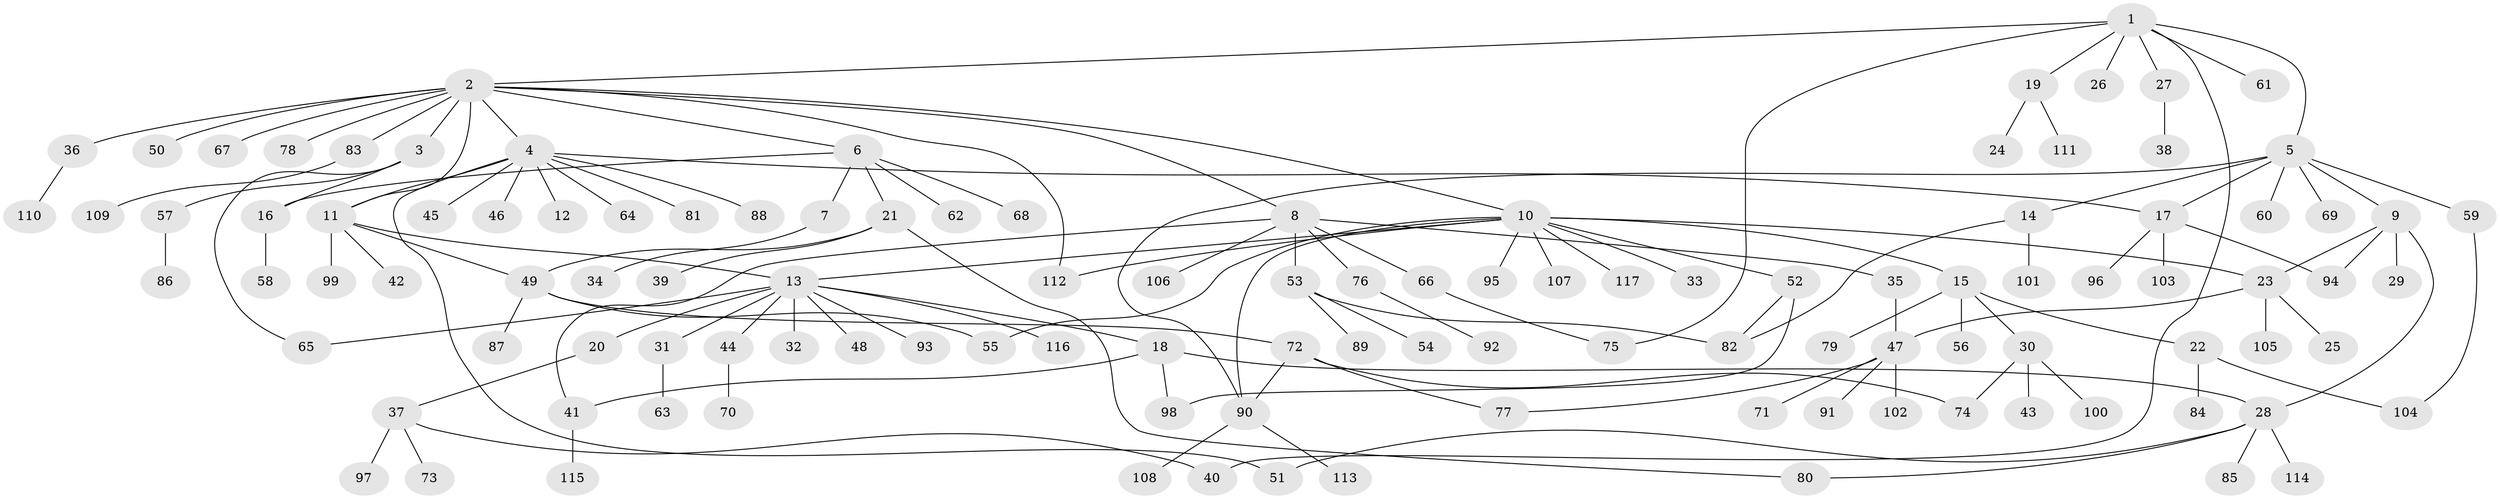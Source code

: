 // Generated by graph-tools (version 1.1) at 2025/26/03/09/25 03:26:04]
// undirected, 117 vertices, 141 edges
graph export_dot {
graph [start="1"]
  node [color=gray90,style=filled];
  1;
  2;
  3;
  4;
  5;
  6;
  7;
  8;
  9;
  10;
  11;
  12;
  13;
  14;
  15;
  16;
  17;
  18;
  19;
  20;
  21;
  22;
  23;
  24;
  25;
  26;
  27;
  28;
  29;
  30;
  31;
  32;
  33;
  34;
  35;
  36;
  37;
  38;
  39;
  40;
  41;
  42;
  43;
  44;
  45;
  46;
  47;
  48;
  49;
  50;
  51;
  52;
  53;
  54;
  55;
  56;
  57;
  58;
  59;
  60;
  61;
  62;
  63;
  64;
  65;
  66;
  67;
  68;
  69;
  70;
  71;
  72;
  73;
  74;
  75;
  76;
  77;
  78;
  79;
  80;
  81;
  82;
  83;
  84;
  85;
  86;
  87;
  88;
  89;
  90;
  91;
  92;
  93;
  94;
  95;
  96;
  97;
  98;
  99;
  100;
  101;
  102;
  103;
  104;
  105;
  106;
  107;
  108;
  109;
  110;
  111;
  112;
  113;
  114;
  115;
  116;
  117;
  1 -- 2;
  1 -- 5;
  1 -- 19;
  1 -- 26;
  1 -- 27;
  1 -- 40;
  1 -- 61;
  1 -- 75;
  2 -- 3;
  2 -- 4;
  2 -- 6;
  2 -- 8;
  2 -- 10;
  2 -- 11;
  2 -- 36;
  2 -- 50;
  2 -- 67;
  2 -- 78;
  2 -- 83;
  2 -- 112;
  3 -- 16;
  3 -- 57;
  3 -- 65;
  4 -- 11;
  4 -- 12;
  4 -- 17;
  4 -- 45;
  4 -- 46;
  4 -- 51;
  4 -- 64;
  4 -- 81;
  4 -- 88;
  5 -- 9;
  5 -- 14;
  5 -- 17;
  5 -- 59;
  5 -- 60;
  5 -- 69;
  5 -- 90;
  6 -- 7;
  6 -- 16;
  6 -- 21;
  6 -- 62;
  6 -- 68;
  7 -- 34;
  8 -- 35;
  8 -- 41;
  8 -- 53;
  8 -- 66;
  8 -- 76;
  8 -- 106;
  9 -- 23;
  9 -- 28;
  9 -- 29;
  9 -- 94;
  10 -- 13;
  10 -- 15;
  10 -- 23;
  10 -- 33;
  10 -- 52;
  10 -- 55;
  10 -- 90;
  10 -- 95;
  10 -- 107;
  10 -- 112;
  10 -- 117;
  11 -- 13;
  11 -- 42;
  11 -- 49;
  11 -- 99;
  13 -- 18;
  13 -- 20;
  13 -- 31;
  13 -- 32;
  13 -- 44;
  13 -- 48;
  13 -- 65;
  13 -- 93;
  13 -- 116;
  14 -- 82;
  14 -- 101;
  15 -- 22;
  15 -- 30;
  15 -- 56;
  15 -- 79;
  16 -- 58;
  17 -- 94;
  17 -- 96;
  17 -- 103;
  18 -- 28;
  18 -- 41;
  18 -- 98;
  19 -- 24;
  19 -- 111;
  20 -- 37;
  21 -- 39;
  21 -- 49;
  21 -- 80;
  22 -- 84;
  22 -- 104;
  23 -- 25;
  23 -- 47;
  23 -- 105;
  27 -- 38;
  28 -- 51;
  28 -- 80;
  28 -- 85;
  28 -- 114;
  30 -- 43;
  30 -- 74;
  30 -- 100;
  31 -- 63;
  35 -- 47;
  36 -- 110;
  37 -- 40;
  37 -- 73;
  37 -- 97;
  41 -- 115;
  44 -- 70;
  47 -- 71;
  47 -- 77;
  47 -- 91;
  47 -- 102;
  49 -- 55;
  49 -- 72;
  49 -- 87;
  52 -- 82;
  52 -- 98;
  53 -- 54;
  53 -- 82;
  53 -- 89;
  57 -- 86;
  59 -- 104;
  66 -- 75;
  72 -- 74;
  72 -- 77;
  72 -- 90;
  76 -- 92;
  83 -- 109;
  90 -- 108;
  90 -- 113;
}
